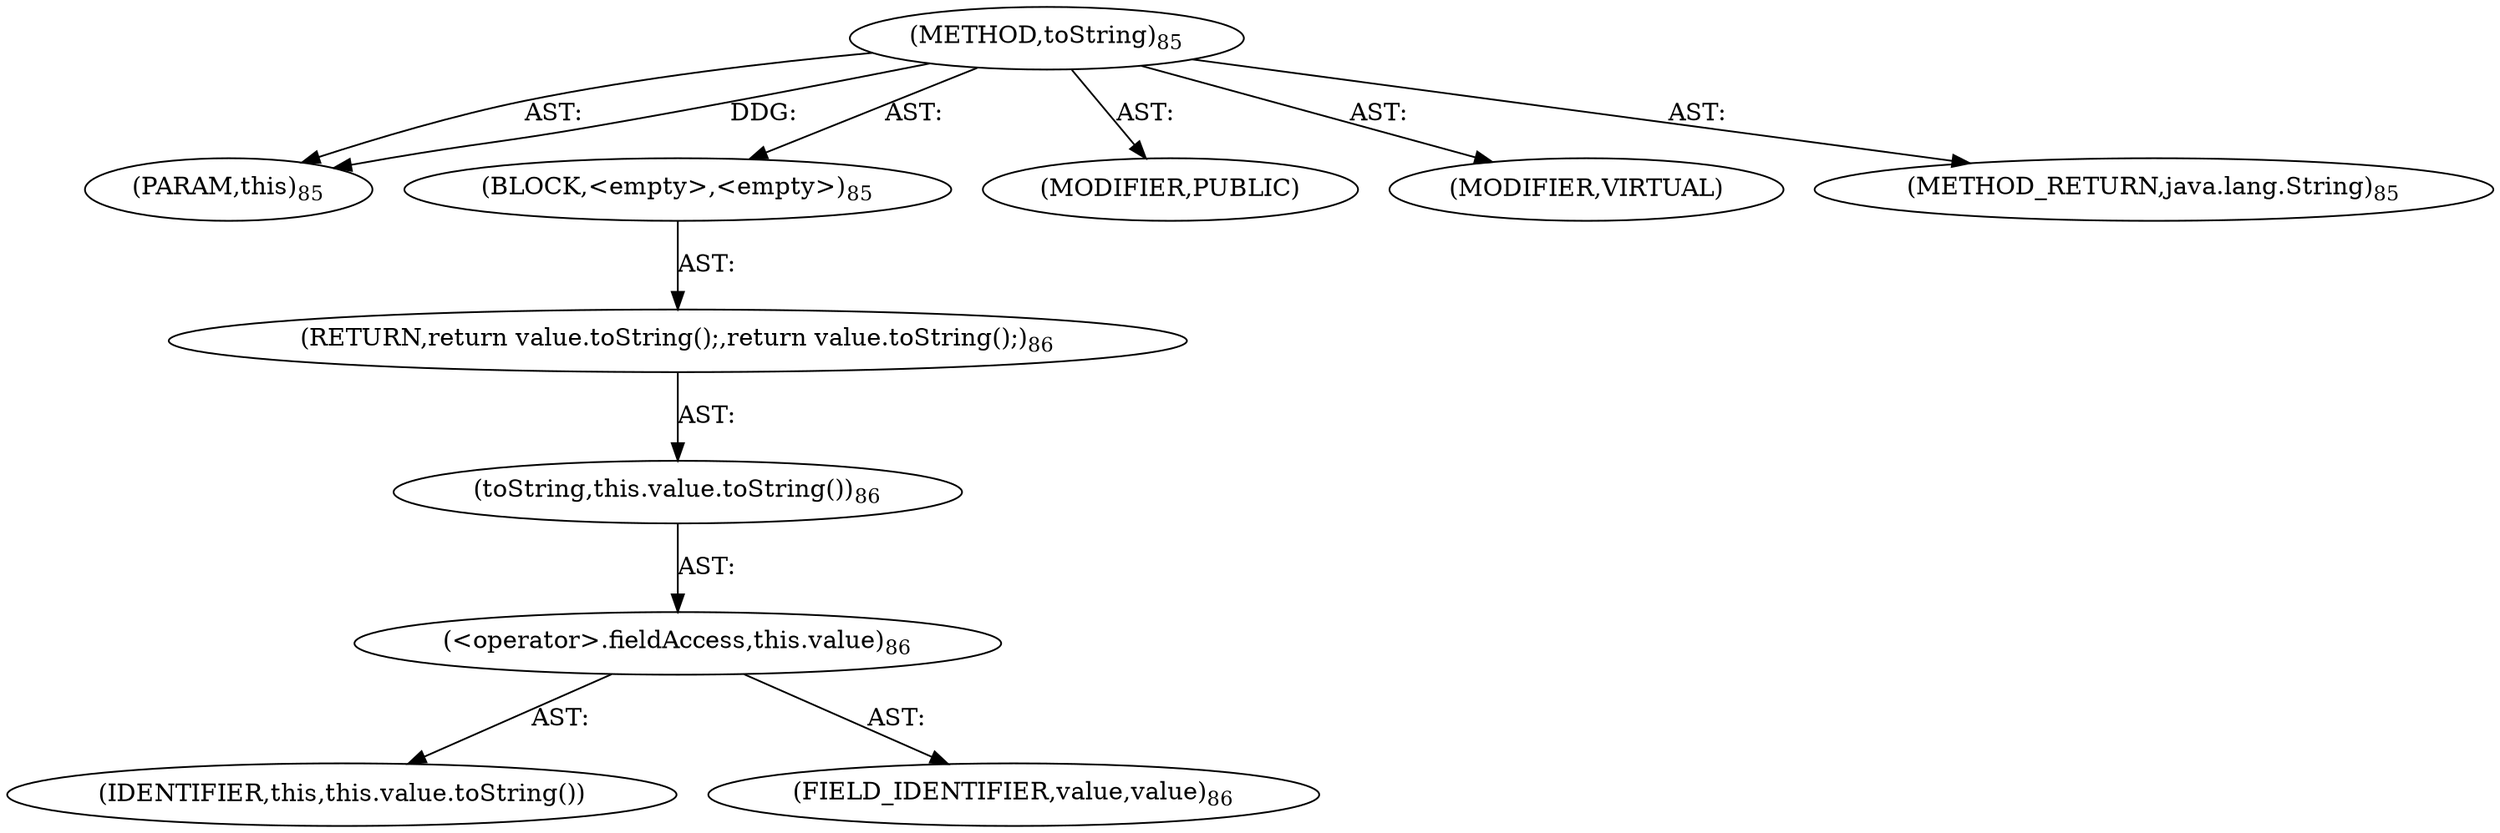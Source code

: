 digraph "toString" {  
"111669149698" [label = <(METHOD,toString)<SUB>85</SUB>> ]
"115964116995" [label = <(PARAM,this)<SUB>85</SUB>> ]
"25769803778" [label = <(BLOCK,&lt;empty&gt;,&lt;empty&gt;)<SUB>85</SUB>> ]
"146028888065" [label = <(RETURN,return value.toString();,return value.toString();)<SUB>86</SUB>> ]
"30064771077" [label = <(toString,this.value.toString())<SUB>86</SUB>> ]
"30064771078" [label = <(&lt;operator&gt;.fieldAccess,this.value)<SUB>86</SUB>> ]
"68719476740" [label = <(IDENTIFIER,this,this.value.toString())> ]
"55834574850" [label = <(FIELD_IDENTIFIER,value,value)<SUB>86</SUB>> ]
"133143986181" [label = <(MODIFIER,PUBLIC)> ]
"133143986182" [label = <(MODIFIER,VIRTUAL)> ]
"128849018882" [label = <(METHOD_RETURN,java.lang.String)<SUB>85</SUB>> ]
  "111669149698" -> "115964116995"  [ label = "AST: "] 
  "111669149698" -> "25769803778"  [ label = "AST: "] 
  "111669149698" -> "133143986181"  [ label = "AST: "] 
  "111669149698" -> "133143986182"  [ label = "AST: "] 
  "111669149698" -> "128849018882"  [ label = "AST: "] 
  "25769803778" -> "146028888065"  [ label = "AST: "] 
  "146028888065" -> "30064771077"  [ label = "AST: "] 
  "30064771077" -> "30064771078"  [ label = "AST: "] 
  "30064771078" -> "68719476740"  [ label = "AST: "] 
  "30064771078" -> "55834574850"  [ label = "AST: "] 
  "111669149698" -> "115964116995"  [ label = "DDG: "] 
}
